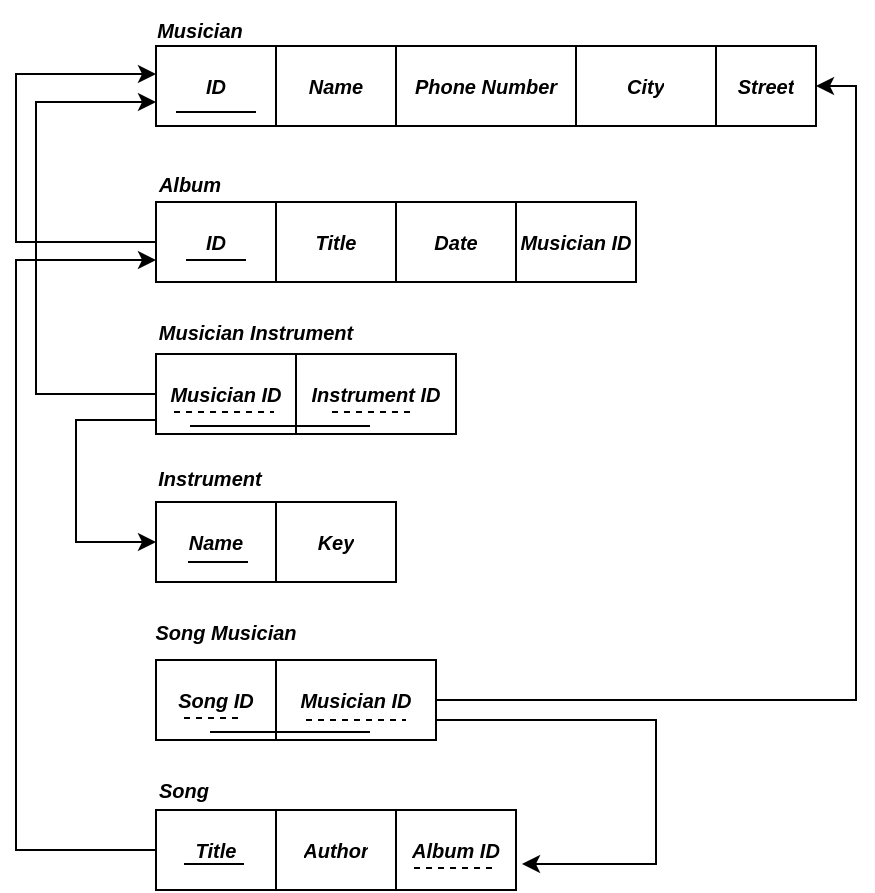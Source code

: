 <mxfile version="26.1.0">
  <diagram id="EJQ9OiDduGw0p75EQbGA" name="Page-1">
    <mxGraphModel dx="880" dy="434" grid="1" gridSize="10" guides="1" tooltips="1" connect="1" arrows="1" fold="1" page="1" pageScale="1" pageWidth="827" pageHeight="1169" math="0" shadow="0">
      <root>
        <mxCell id="0" />
        <mxCell id="1" parent="0" />
        <mxCell id="DPtbiIHh7Wy7AEQEiO6D-2" value="&lt;b&gt;&lt;i&gt;&lt;font style=&quot;font-size: 10px;&quot;&gt;Musician&lt;/font&gt;&lt;/i&gt;&lt;/b&gt;" style="text;strokeColor=none;align=center;fillColor=none;html=1;verticalAlign=middle;whiteSpace=wrap;rounded=0;" vertex="1" parent="1">
          <mxGeometry x="72" y="60" width="60" height="30" as="geometry" />
        </mxCell>
        <mxCell id="DPtbiIHh7Wy7AEQEiO6D-3" value="" style="shape=table;startSize=0;container=1;collapsible=0;childLayout=tableLayout;" vertex="1" parent="1">
          <mxGeometry x="80" y="83" width="330" height="40" as="geometry" />
        </mxCell>
        <mxCell id="DPtbiIHh7Wy7AEQEiO6D-4" value="" style="shape=tableRow;horizontal=0;startSize=0;swimlaneHead=0;swimlaneBody=0;strokeColor=inherit;top=0;left=0;bottom=0;right=0;collapsible=0;dropTarget=0;fillColor=none;points=[[0,0.5],[1,0.5]];portConstraint=eastwest;" vertex="1" parent="DPtbiIHh7Wy7AEQEiO6D-3">
          <mxGeometry width="330" height="40" as="geometry" />
        </mxCell>
        <mxCell id="DPtbiIHh7Wy7AEQEiO6D-5" value="&lt;b&gt;&lt;i&gt;&lt;font style=&quot;font-size: 10px;&quot;&gt;ID&lt;/font&gt;&lt;/i&gt;&lt;/b&gt;" style="shape=partialRectangle;html=1;whiteSpace=wrap;connectable=0;strokeColor=inherit;overflow=hidden;fillColor=none;top=0;left=0;bottom=0;right=0;pointerEvents=1;" vertex="1" parent="DPtbiIHh7Wy7AEQEiO6D-4">
          <mxGeometry width="60" height="40" as="geometry">
            <mxRectangle width="60" height="40" as="alternateBounds" />
          </mxGeometry>
        </mxCell>
        <mxCell id="DPtbiIHh7Wy7AEQEiO6D-6" value="&lt;b&gt;&lt;i&gt;&lt;font style=&quot;font-size: 10px;&quot;&gt;Name&lt;/font&gt;&lt;/i&gt;&lt;/b&gt;" style="shape=partialRectangle;html=1;whiteSpace=wrap;connectable=0;strokeColor=inherit;overflow=hidden;fillColor=none;top=0;left=0;bottom=0;right=0;pointerEvents=1;" vertex="1" parent="DPtbiIHh7Wy7AEQEiO6D-4">
          <mxGeometry x="60" width="60" height="40" as="geometry">
            <mxRectangle width="60" height="40" as="alternateBounds" />
          </mxGeometry>
        </mxCell>
        <mxCell id="DPtbiIHh7Wy7AEQEiO6D-7" value="&lt;b&gt;&lt;i&gt;&lt;font style=&quot;font-size: 10px;&quot;&gt;Phone Number&lt;/font&gt;&lt;/i&gt;&lt;/b&gt;" style="shape=partialRectangle;html=1;whiteSpace=wrap;connectable=0;strokeColor=inherit;overflow=hidden;fillColor=none;top=0;left=0;bottom=0;right=0;pointerEvents=1;" vertex="1" parent="DPtbiIHh7Wy7AEQEiO6D-4">
          <mxGeometry x="120" width="90" height="40" as="geometry">
            <mxRectangle width="90" height="40" as="alternateBounds" />
          </mxGeometry>
        </mxCell>
        <mxCell id="DPtbiIHh7Wy7AEQEiO6D-8" value="&lt;b&gt;&lt;i&gt;&lt;font style=&quot;font-size: 10px;&quot;&gt;City&lt;/font&gt;&lt;/i&gt;&lt;/b&gt;" style="shape=partialRectangle;html=1;whiteSpace=wrap;connectable=0;strokeColor=inherit;overflow=hidden;fillColor=none;top=0;left=0;bottom=0;right=0;pointerEvents=1;" vertex="1" parent="DPtbiIHh7Wy7AEQEiO6D-4">
          <mxGeometry x="210" width="70" height="40" as="geometry">
            <mxRectangle width="70" height="40" as="alternateBounds" />
          </mxGeometry>
        </mxCell>
        <mxCell id="DPtbiIHh7Wy7AEQEiO6D-9" value="&lt;b&gt;&lt;i&gt;&lt;font style=&quot;font-size: 10px;&quot;&gt;Street&lt;/font&gt;&lt;/i&gt;&lt;/b&gt;" style="shape=partialRectangle;html=1;whiteSpace=wrap;connectable=0;strokeColor=inherit;overflow=hidden;fillColor=none;top=0;left=0;bottom=0;right=0;pointerEvents=1;" vertex="1" parent="DPtbiIHh7Wy7AEQEiO6D-4">
          <mxGeometry x="280" width="50" height="40" as="geometry">
            <mxRectangle width="50" height="40" as="alternateBounds" />
          </mxGeometry>
        </mxCell>
        <mxCell id="DPtbiIHh7Wy7AEQEiO6D-10" value="&lt;b&gt;&lt;i&gt;&lt;font style=&quot;font-size: 10px;&quot;&gt;Album&lt;/font&gt;&lt;/i&gt;&lt;/b&gt;" style="text;strokeColor=none;align=center;fillColor=none;html=1;verticalAlign=middle;whiteSpace=wrap;rounded=0;" vertex="1" parent="1">
          <mxGeometry x="67" y="137" width="60" height="30" as="geometry" />
        </mxCell>
        <mxCell id="DPtbiIHh7Wy7AEQEiO6D-23" value="" style="shape=table;startSize=0;container=1;collapsible=0;childLayout=tableLayout;" vertex="1" parent="1">
          <mxGeometry x="80" y="161" width="180" height="40" as="geometry" />
        </mxCell>
        <mxCell id="DPtbiIHh7Wy7AEQEiO6D-24" value="" style="shape=tableRow;horizontal=0;startSize=0;swimlaneHead=0;swimlaneBody=0;strokeColor=inherit;top=0;left=0;bottom=0;right=0;collapsible=0;dropTarget=0;fillColor=none;points=[[0,0.5],[1,0.5]];portConstraint=eastwest;" vertex="1" parent="DPtbiIHh7Wy7AEQEiO6D-23">
          <mxGeometry width="180" height="40" as="geometry" />
        </mxCell>
        <mxCell id="DPtbiIHh7Wy7AEQEiO6D-25" value="&lt;b&gt;&lt;i&gt;&lt;font style=&quot;font-size: 10px;&quot;&gt;ID&lt;/font&gt;&lt;/i&gt;&lt;/b&gt;" style="shape=partialRectangle;html=1;whiteSpace=wrap;connectable=0;strokeColor=inherit;overflow=hidden;fillColor=none;top=0;left=0;bottom=0;right=0;pointerEvents=1;" vertex="1" parent="DPtbiIHh7Wy7AEQEiO6D-24">
          <mxGeometry width="60" height="40" as="geometry">
            <mxRectangle width="60" height="40" as="alternateBounds" />
          </mxGeometry>
        </mxCell>
        <mxCell id="DPtbiIHh7Wy7AEQEiO6D-26" value="&lt;b&gt;&lt;i&gt;&lt;font style=&quot;font-size: 10px;&quot;&gt;Title&lt;/font&gt;&lt;/i&gt;&lt;/b&gt;" style="shape=partialRectangle;html=1;whiteSpace=wrap;connectable=0;strokeColor=inherit;overflow=hidden;fillColor=none;top=0;left=0;bottom=0;right=0;pointerEvents=1;" vertex="1" parent="DPtbiIHh7Wy7AEQEiO6D-24">
          <mxGeometry x="60" width="60" height="40" as="geometry">
            <mxRectangle width="60" height="40" as="alternateBounds" />
          </mxGeometry>
        </mxCell>
        <mxCell id="DPtbiIHh7Wy7AEQEiO6D-27" value="&lt;b&gt;&lt;i&gt;&lt;font style=&quot;font-size: 10px;&quot;&gt;Date&lt;/font&gt;&lt;/i&gt;&lt;/b&gt;" style="shape=partialRectangle;html=1;whiteSpace=wrap;connectable=0;strokeColor=inherit;overflow=hidden;fillColor=none;top=0;left=0;bottom=0;right=0;pointerEvents=1;" vertex="1" parent="DPtbiIHh7Wy7AEQEiO6D-24">
          <mxGeometry x="120" width="60" height="40" as="geometry">
            <mxRectangle width="60" height="40" as="alternateBounds" />
          </mxGeometry>
        </mxCell>
        <mxCell id="DPtbiIHh7Wy7AEQEiO6D-28" value="" style="endArrow=none;html=1;rounded=0;" edge="1" parent="1">
          <mxGeometry width="50" height="50" relative="1" as="geometry">
            <mxPoint x="90" y="116" as="sourcePoint" />
            <mxPoint x="130" y="116" as="targetPoint" />
          </mxGeometry>
        </mxCell>
        <mxCell id="DPtbiIHh7Wy7AEQEiO6D-29" value="" style="endArrow=none;html=1;rounded=0;" edge="1" parent="1">
          <mxGeometry width="50" height="50" relative="1" as="geometry">
            <mxPoint x="95" y="190" as="sourcePoint" />
            <mxPoint x="125" y="190" as="targetPoint" />
          </mxGeometry>
        </mxCell>
        <mxCell id="DPtbiIHh7Wy7AEQEiO6D-30" value="&lt;b&gt;&lt;i&gt;&lt;font style=&quot;font-size: 10px;&quot;&gt;Instrument&lt;/font&gt;&lt;/i&gt;&lt;/b&gt;" style="text;strokeColor=none;align=center;fillColor=none;html=1;verticalAlign=middle;whiteSpace=wrap;rounded=0;" vertex="1" parent="1">
          <mxGeometry x="77" y="284" width="60" height="30" as="geometry" />
        </mxCell>
        <mxCell id="DPtbiIHh7Wy7AEQEiO6D-31" value="" style="shape=table;startSize=0;container=1;collapsible=0;childLayout=tableLayout;" vertex="1" parent="1">
          <mxGeometry x="80" y="311" width="120" height="40" as="geometry" />
        </mxCell>
        <mxCell id="DPtbiIHh7Wy7AEQEiO6D-32" value="" style="shape=tableRow;horizontal=0;startSize=0;swimlaneHead=0;swimlaneBody=0;strokeColor=inherit;top=0;left=0;bottom=0;right=0;collapsible=0;dropTarget=0;fillColor=none;points=[[0,0.5],[1,0.5]];portConstraint=eastwest;" vertex="1" parent="DPtbiIHh7Wy7AEQEiO6D-31">
          <mxGeometry width="120" height="40" as="geometry" />
        </mxCell>
        <mxCell id="DPtbiIHh7Wy7AEQEiO6D-33" value="&lt;b&gt;&lt;i&gt;&lt;font style=&quot;font-size: 10px;&quot;&gt;Name&lt;/font&gt;&lt;/i&gt;&lt;/b&gt;" style="shape=partialRectangle;html=1;whiteSpace=wrap;connectable=0;strokeColor=inherit;overflow=hidden;fillColor=none;top=0;left=0;bottom=0;right=0;pointerEvents=1;" vertex="1" parent="DPtbiIHh7Wy7AEQEiO6D-32">
          <mxGeometry width="60" height="40" as="geometry">
            <mxRectangle width="60" height="40" as="alternateBounds" />
          </mxGeometry>
        </mxCell>
        <mxCell id="DPtbiIHh7Wy7AEQEiO6D-34" value="&lt;b&gt;&lt;i&gt;&lt;font style=&quot;font-size: 10px;&quot;&gt;Key&lt;/font&gt;&lt;/i&gt;&lt;/b&gt;" style="shape=partialRectangle;html=1;whiteSpace=wrap;connectable=0;strokeColor=inherit;overflow=hidden;fillColor=none;top=0;left=0;bottom=0;right=0;pointerEvents=1;" vertex="1" parent="DPtbiIHh7Wy7AEQEiO6D-32">
          <mxGeometry x="60" width="60" height="40" as="geometry">
            <mxRectangle width="60" height="40" as="alternateBounds" />
          </mxGeometry>
        </mxCell>
        <mxCell id="DPtbiIHh7Wy7AEQEiO6D-35" value="" style="endArrow=none;html=1;rounded=0;" edge="1" parent="1">
          <mxGeometry width="50" height="50" relative="1" as="geometry">
            <mxPoint x="96" y="341" as="sourcePoint" />
            <mxPoint x="126" y="341" as="targetPoint" />
          </mxGeometry>
        </mxCell>
        <mxCell id="DPtbiIHh7Wy7AEQEiO6D-36" value="&lt;b&gt;&lt;i&gt;&lt;font style=&quot;font-size: 10px;&quot;&gt;Song&lt;/font&gt;&lt;/i&gt;&lt;/b&gt;" style="text;strokeColor=none;align=center;fillColor=none;html=1;verticalAlign=middle;whiteSpace=wrap;rounded=0;" vertex="1" parent="1">
          <mxGeometry x="64" y="440" width="60" height="30" as="geometry" />
        </mxCell>
        <mxCell id="DPtbiIHh7Wy7AEQEiO6D-37" value="" style="shape=table;startSize=0;container=1;collapsible=0;childLayout=tableLayout;" vertex="1" parent="1">
          <mxGeometry x="80" y="465" width="120" height="40" as="geometry" />
        </mxCell>
        <mxCell id="DPtbiIHh7Wy7AEQEiO6D-38" value="" style="shape=tableRow;horizontal=0;startSize=0;swimlaneHead=0;swimlaneBody=0;strokeColor=inherit;top=0;left=0;bottom=0;right=0;collapsible=0;dropTarget=0;fillColor=none;points=[[0,0.5],[1,0.5]];portConstraint=eastwest;" vertex="1" parent="DPtbiIHh7Wy7AEQEiO6D-37">
          <mxGeometry width="120" height="40" as="geometry" />
        </mxCell>
        <mxCell id="DPtbiIHh7Wy7AEQEiO6D-39" value="&lt;b&gt;&lt;i&gt;&lt;font style=&quot;font-size: 10px;&quot;&gt;Title&lt;/font&gt;&lt;/i&gt;&lt;/b&gt;" style="shape=partialRectangle;html=1;whiteSpace=wrap;connectable=0;strokeColor=inherit;overflow=hidden;fillColor=none;top=0;left=0;bottom=0;right=0;pointerEvents=1;" vertex="1" parent="DPtbiIHh7Wy7AEQEiO6D-38">
          <mxGeometry width="60" height="40" as="geometry">
            <mxRectangle width="60" height="40" as="alternateBounds" />
          </mxGeometry>
        </mxCell>
        <mxCell id="DPtbiIHh7Wy7AEQEiO6D-40" value="&lt;b&gt;&lt;i&gt;&lt;font style=&quot;font-size: 10px;&quot;&gt;Author&lt;/font&gt;&lt;/i&gt;&lt;/b&gt;" style="shape=partialRectangle;html=1;whiteSpace=wrap;connectable=0;strokeColor=inherit;overflow=hidden;fillColor=none;top=0;left=0;bottom=0;right=0;pointerEvents=1;" vertex="1" parent="DPtbiIHh7Wy7AEQEiO6D-38">
          <mxGeometry x="60" width="60" height="40" as="geometry">
            <mxRectangle width="60" height="40" as="alternateBounds" />
          </mxGeometry>
        </mxCell>
        <mxCell id="DPtbiIHh7Wy7AEQEiO6D-41" value="" style="endArrow=none;html=1;rounded=0;" edge="1" parent="1">
          <mxGeometry width="50" height="50" relative="1" as="geometry">
            <mxPoint x="94" y="492" as="sourcePoint" />
            <mxPoint x="124" y="492" as="targetPoint" />
          </mxGeometry>
        </mxCell>
        <mxCell id="DPtbiIHh7Wy7AEQEiO6D-42" value="" style="shape=table;startSize=0;container=1;collapsible=0;childLayout=tableLayout;" vertex="1" parent="1">
          <mxGeometry x="260" y="161" width="60" height="40" as="geometry" />
        </mxCell>
        <mxCell id="DPtbiIHh7Wy7AEQEiO6D-43" value="" style="shape=tableRow;horizontal=0;startSize=0;swimlaneHead=0;swimlaneBody=0;strokeColor=inherit;top=0;left=0;bottom=0;right=0;collapsible=0;dropTarget=0;fillColor=none;points=[[0,0.5],[1,0.5]];portConstraint=eastwest;" vertex="1" parent="DPtbiIHh7Wy7AEQEiO6D-42">
          <mxGeometry width="60" height="40" as="geometry" />
        </mxCell>
        <mxCell id="DPtbiIHh7Wy7AEQEiO6D-44" value="&lt;b&gt;&lt;i&gt;&lt;font style=&quot;font-size: 10px;&quot;&gt;Musician ID&lt;/font&gt;&lt;/i&gt;&lt;/b&gt;" style="shape=partialRectangle;html=1;whiteSpace=wrap;connectable=0;strokeColor=inherit;overflow=hidden;fillColor=none;top=0;left=0;bottom=0;right=0;pointerEvents=1;" vertex="1" parent="DPtbiIHh7Wy7AEQEiO6D-43">
          <mxGeometry width="60" height="40" as="geometry">
            <mxRectangle width="60" height="40" as="alternateBounds" />
          </mxGeometry>
        </mxCell>
        <mxCell id="DPtbiIHh7Wy7AEQEiO6D-45" style="edgeStyle=orthogonalEdgeStyle;rounded=0;orthogonalLoop=1;jettySize=auto;html=1;exitX=0;exitY=0.5;exitDx=0;exitDy=0;entryX=0;entryY=0.35;entryDx=0;entryDy=0;entryPerimeter=0;" edge="1" parent="1" source="DPtbiIHh7Wy7AEQEiO6D-24" target="DPtbiIHh7Wy7AEQEiO6D-4">
          <mxGeometry relative="1" as="geometry">
            <Array as="points">
              <mxPoint x="10" y="181" />
              <mxPoint x="10" y="97" />
            </Array>
          </mxGeometry>
        </mxCell>
        <mxCell id="DPtbiIHh7Wy7AEQEiO6D-46" value="&lt;b&gt;&lt;i&gt;&lt;font style=&quot;font-size: 10px;&quot;&gt;Musician Instrument&lt;/font&gt;&lt;/i&gt;&lt;/b&gt;" style="text;strokeColor=none;align=center;fillColor=none;html=1;verticalAlign=middle;whiteSpace=wrap;rounded=0;" vertex="1" parent="1">
          <mxGeometry x="73" y="211" width="114" height="30" as="geometry" />
        </mxCell>
        <mxCell id="DPtbiIHh7Wy7AEQEiO6D-48" value="" style="shape=table;startSize=0;container=1;collapsible=0;childLayout=tableLayout;" vertex="1" parent="1">
          <mxGeometry x="80" y="237" width="150" height="40" as="geometry" />
        </mxCell>
        <mxCell id="DPtbiIHh7Wy7AEQEiO6D-49" value="" style="shape=tableRow;horizontal=0;startSize=0;swimlaneHead=0;swimlaneBody=0;strokeColor=inherit;top=0;left=0;bottom=0;right=0;collapsible=0;dropTarget=0;fillColor=none;points=[[0,0.5],[1,0.5]];portConstraint=eastwest;" vertex="1" parent="DPtbiIHh7Wy7AEQEiO6D-48">
          <mxGeometry width="150" height="40" as="geometry" />
        </mxCell>
        <mxCell id="DPtbiIHh7Wy7AEQEiO6D-50" value="&lt;b&gt;&lt;i&gt;&lt;font style=&quot;font-size: 10px;&quot;&gt;Musician ID&lt;/font&gt;&lt;/i&gt;&lt;/b&gt;" style="shape=partialRectangle;html=1;whiteSpace=wrap;connectable=0;strokeColor=inherit;overflow=hidden;fillColor=none;top=0;left=0;bottom=0;right=0;pointerEvents=1;" vertex="1" parent="DPtbiIHh7Wy7AEQEiO6D-49">
          <mxGeometry width="70" height="40" as="geometry">
            <mxRectangle width="70" height="40" as="alternateBounds" />
          </mxGeometry>
        </mxCell>
        <mxCell id="DPtbiIHh7Wy7AEQEiO6D-51" value="&lt;b&gt;&lt;i&gt;&lt;font style=&quot;font-size: 10px;&quot;&gt;Instrument ID&lt;/font&gt;&lt;/i&gt;&lt;/b&gt;" style="shape=partialRectangle;html=1;whiteSpace=wrap;connectable=0;strokeColor=inherit;overflow=hidden;fillColor=none;top=0;left=0;bottom=0;right=0;pointerEvents=1;" vertex="1" parent="DPtbiIHh7Wy7AEQEiO6D-49">
          <mxGeometry x="70" width="80" height="40" as="geometry">
            <mxRectangle width="80" height="40" as="alternateBounds" />
          </mxGeometry>
        </mxCell>
        <mxCell id="DPtbiIHh7Wy7AEQEiO6D-52" value="" style="endArrow=none;dashed=1;html=1;rounded=0;" edge="1" parent="1">
          <mxGeometry width="50" height="50" relative="1" as="geometry">
            <mxPoint x="89" y="266" as="sourcePoint" />
            <mxPoint x="139" y="266" as="targetPoint" />
          </mxGeometry>
        </mxCell>
        <mxCell id="DPtbiIHh7Wy7AEQEiO6D-53" value="" style="endArrow=none;dashed=1;html=1;rounded=0;" edge="1" parent="1">
          <mxGeometry width="50" height="50" relative="1" as="geometry">
            <mxPoint x="168" y="266" as="sourcePoint" />
            <mxPoint x="208" y="266" as="targetPoint" />
          </mxGeometry>
        </mxCell>
        <mxCell id="DPtbiIHh7Wy7AEQEiO6D-54" value="" style="endArrow=none;html=1;rounded=0;" edge="1" parent="1">
          <mxGeometry width="50" height="50" relative="1" as="geometry">
            <mxPoint x="97" y="273" as="sourcePoint" />
            <mxPoint x="187" y="273" as="targetPoint" />
          </mxGeometry>
        </mxCell>
        <mxCell id="DPtbiIHh7Wy7AEQEiO6D-55" style="edgeStyle=orthogonalEdgeStyle;rounded=0;orthogonalLoop=1;jettySize=auto;html=1;exitX=0;exitY=0.5;exitDx=0;exitDy=0;entryX=0;entryY=0.7;entryDx=0;entryDy=0;entryPerimeter=0;" edge="1" parent="1" source="DPtbiIHh7Wy7AEQEiO6D-49" target="DPtbiIHh7Wy7AEQEiO6D-4">
          <mxGeometry relative="1" as="geometry">
            <Array as="points">
              <mxPoint x="20" y="257" />
              <mxPoint x="20" y="111" />
            </Array>
          </mxGeometry>
        </mxCell>
        <mxCell id="DPtbiIHh7Wy7AEQEiO6D-56" style="edgeStyle=orthogonalEdgeStyle;rounded=0;orthogonalLoop=1;jettySize=auto;html=1;exitX=0;exitY=0.5;exitDx=0;exitDy=0;entryX=0;entryY=0.5;entryDx=0;entryDy=0;" edge="1" parent="1" source="DPtbiIHh7Wy7AEQEiO6D-49" target="DPtbiIHh7Wy7AEQEiO6D-32">
          <mxGeometry relative="1" as="geometry">
            <Array as="points">
              <mxPoint x="80" y="270" />
              <mxPoint x="40" y="270" />
              <mxPoint x="40" y="331" />
            </Array>
          </mxGeometry>
        </mxCell>
        <mxCell id="DPtbiIHh7Wy7AEQEiO6D-57" value="" style="shape=table;startSize=0;container=1;collapsible=0;childLayout=tableLayout;" vertex="1" parent="1">
          <mxGeometry x="200" y="465" width="60" height="40" as="geometry" />
        </mxCell>
        <mxCell id="DPtbiIHh7Wy7AEQEiO6D-58" value="" style="shape=tableRow;horizontal=0;startSize=0;swimlaneHead=0;swimlaneBody=0;strokeColor=inherit;top=0;left=0;bottom=0;right=0;collapsible=0;dropTarget=0;fillColor=none;points=[[0,0.5],[1,0.5]];portConstraint=eastwest;" vertex="1" parent="DPtbiIHh7Wy7AEQEiO6D-57">
          <mxGeometry width="60" height="40" as="geometry" />
        </mxCell>
        <mxCell id="DPtbiIHh7Wy7AEQEiO6D-59" value="&lt;b&gt;&lt;i&gt;&lt;font style=&quot;font-size: 10px;&quot;&gt;Album ID&lt;/font&gt;&lt;/i&gt;&lt;/b&gt;" style="shape=partialRectangle;html=1;whiteSpace=wrap;connectable=0;strokeColor=inherit;overflow=hidden;fillColor=none;top=0;left=0;bottom=0;right=0;pointerEvents=1;" vertex="1" parent="DPtbiIHh7Wy7AEQEiO6D-58">
          <mxGeometry width="60" height="40" as="geometry">
            <mxRectangle width="60" height="40" as="alternateBounds" />
          </mxGeometry>
        </mxCell>
        <mxCell id="DPtbiIHh7Wy7AEQEiO6D-60" value="" style="endArrow=none;dashed=1;html=1;rounded=0;" edge="1" parent="1">
          <mxGeometry width="50" height="50" relative="1" as="geometry">
            <mxPoint x="209" y="494" as="sourcePoint" />
            <mxPoint x="249" y="494" as="targetPoint" />
          </mxGeometry>
        </mxCell>
        <mxCell id="DPtbiIHh7Wy7AEQEiO6D-61" style="edgeStyle=orthogonalEdgeStyle;rounded=0;orthogonalLoop=1;jettySize=auto;html=1;exitX=0;exitY=0.5;exitDx=0;exitDy=0;entryX=0;entryY=0.725;entryDx=0;entryDy=0;entryPerimeter=0;" edge="1" parent="1" source="DPtbiIHh7Wy7AEQEiO6D-38" target="DPtbiIHh7Wy7AEQEiO6D-24">
          <mxGeometry relative="1" as="geometry">
            <Array as="points">
              <mxPoint x="10" y="485" />
              <mxPoint x="10" y="190" />
            </Array>
          </mxGeometry>
        </mxCell>
        <mxCell id="DPtbiIHh7Wy7AEQEiO6D-62" value="&lt;b&gt;&lt;i&gt;&lt;font style=&quot;font-size: 10px;&quot;&gt;Song Musician&lt;/font&gt;&lt;/i&gt;&lt;/b&gt;" style="text;strokeColor=none;align=center;fillColor=none;html=1;verticalAlign=middle;whiteSpace=wrap;rounded=0;" vertex="1" parent="1">
          <mxGeometry x="67" y="361" width="96" height="30" as="geometry" />
        </mxCell>
        <mxCell id="DPtbiIHh7Wy7AEQEiO6D-63" value="" style="shape=table;startSize=0;container=1;collapsible=0;childLayout=tableLayout;" vertex="1" parent="1">
          <mxGeometry x="80" y="390" width="140" height="40" as="geometry" />
        </mxCell>
        <mxCell id="DPtbiIHh7Wy7AEQEiO6D-64" value="" style="shape=tableRow;horizontal=0;startSize=0;swimlaneHead=0;swimlaneBody=0;strokeColor=inherit;top=0;left=0;bottom=0;right=0;collapsible=0;dropTarget=0;fillColor=none;points=[[0,0.5],[1,0.5]];portConstraint=eastwest;" vertex="1" parent="DPtbiIHh7Wy7AEQEiO6D-63">
          <mxGeometry width="140" height="40" as="geometry" />
        </mxCell>
        <mxCell id="DPtbiIHh7Wy7AEQEiO6D-65" value="&lt;b&gt;&lt;i&gt;&lt;font style=&quot;font-size: 10px;&quot;&gt;Song ID&lt;/font&gt;&lt;/i&gt;&lt;/b&gt;" style="shape=partialRectangle;html=1;whiteSpace=wrap;connectable=0;strokeColor=inherit;overflow=hidden;fillColor=none;top=0;left=0;bottom=0;right=0;pointerEvents=1;" vertex="1" parent="DPtbiIHh7Wy7AEQEiO6D-64">
          <mxGeometry width="60" height="40" as="geometry">
            <mxRectangle width="60" height="40" as="alternateBounds" />
          </mxGeometry>
        </mxCell>
        <mxCell id="DPtbiIHh7Wy7AEQEiO6D-66" value="&lt;b&gt;&lt;i&gt;&lt;font style=&quot;font-size: 10px;&quot;&gt;Musician ID&lt;/font&gt;&lt;/i&gt;&lt;/b&gt;" style="shape=partialRectangle;html=1;whiteSpace=wrap;connectable=0;strokeColor=inherit;overflow=hidden;fillColor=none;top=0;left=0;bottom=0;right=0;pointerEvents=1;" vertex="1" parent="DPtbiIHh7Wy7AEQEiO6D-64">
          <mxGeometry x="60" width="80" height="40" as="geometry">
            <mxRectangle width="80" height="40" as="alternateBounds" />
          </mxGeometry>
        </mxCell>
        <mxCell id="DPtbiIHh7Wy7AEQEiO6D-70" value="" style="endArrow=none;dashed=1;html=1;rounded=0;" edge="1" parent="1">
          <mxGeometry width="50" height="50" relative="1" as="geometry">
            <mxPoint x="155" y="420" as="sourcePoint" />
            <mxPoint x="205" y="420" as="targetPoint" />
          </mxGeometry>
        </mxCell>
        <mxCell id="DPtbiIHh7Wy7AEQEiO6D-71" value="" style="endArrow=none;dashed=1;html=1;rounded=0;" edge="1" parent="1">
          <mxGeometry width="50" height="50" relative="1" as="geometry">
            <mxPoint x="94" y="419" as="sourcePoint" />
            <mxPoint x="124" y="419" as="targetPoint" />
          </mxGeometry>
        </mxCell>
        <mxCell id="DPtbiIHh7Wy7AEQEiO6D-72" value="" style="endArrow=none;html=1;rounded=0;" edge="1" parent="1">
          <mxGeometry width="50" height="50" relative="1" as="geometry">
            <mxPoint x="107" y="426" as="sourcePoint" />
            <mxPoint x="187" y="426" as="targetPoint" />
          </mxGeometry>
        </mxCell>
        <mxCell id="DPtbiIHh7Wy7AEQEiO6D-73" style="edgeStyle=orthogonalEdgeStyle;rounded=0;orthogonalLoop=1;jettySize=auto;html=1;exitX=1;exitY=0.5;exitDx=0;exitDy=0;entryX=1;entryY=0.5;entryDx=0;entryDy=0;" edge="1" parent="1" source="DPtbiIHh7Wy7AEQEiO6D-64" target="DPtbiIHh7Wy7AEQEiO6D-4">
          <mxGeometry relative="1" as="geometry" />
        </mxCell>
        <mxCell id="DPtbiIHh7Wy7AEQEiO6D-74" style="edgeStyle=orthogonalEdgeStyle;rounded=0;orthogonalLoop=1;jettySize=auto;html=1;exitX=1;exitY=0.5;exitDx=0;exitDy=0;entryX=1.05;entryY=0.675;entryDx=0;entryDy=0;entryPerimeter=0;" edge="1" parent="1" source="DPtbiIHh7Wy7AEQEiO6D-64" target="DPtbiIHh7Wy7AEQEiO6D-58">
          <mxGeometry relative="1" as="geometry">
            <Array as="points">
              <mxPoint x="220" y="420" />
              <mxPoint x="330" y="420" />
              <mxPoint x="330" y="492" />
            </Array>
          </mxGeometry>
        </mxCell>
      </root>
    </mxGraphModel>
  </diagram>
</mxfile>
